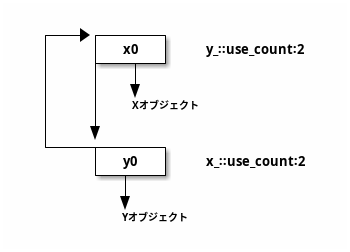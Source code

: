 @startditaa
  
  +--->+------+
  |    |  x0  | y_꞉꞉use_count꞉2
  |    +---+--+
  |    |   |
  |    |   V
  |    |   Xオブジェクト 
  |    |
  |    V
  +----+------+
       |  y0  | x_꞉꞉use_count꞉2
       +--+---+
          |
          V
          Yオブジェクト

@endditaa


